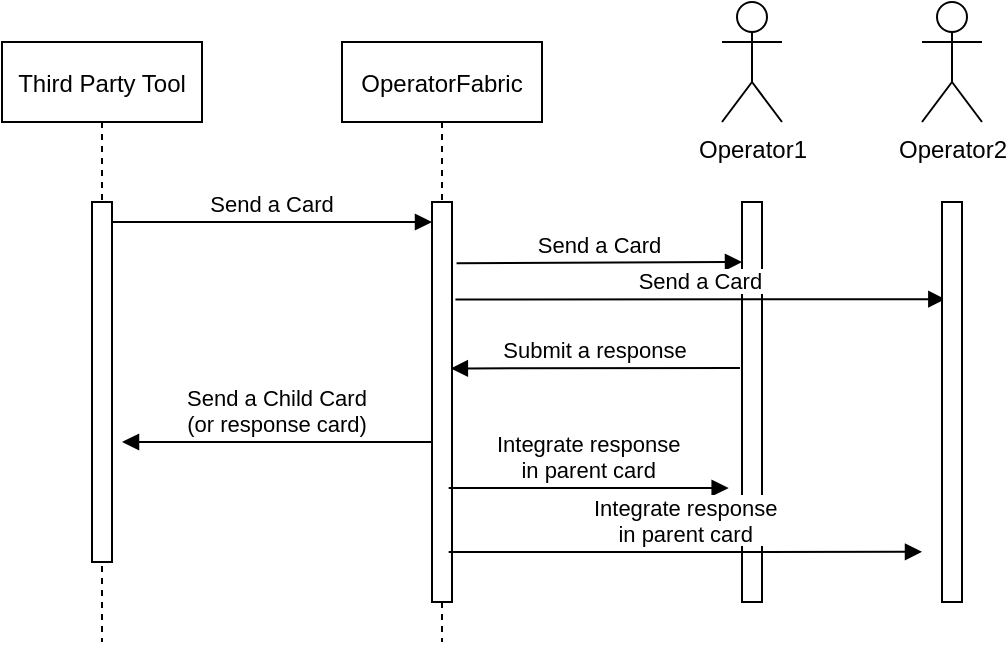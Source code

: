 <mxfile version="13.3.9" type="device"><diagram id="kgpKYQtTHZ0yAKxKKP6v" name="Page-1"><mxGraphModel dx="1185" dy="639" grid="1" gridSize="10" guides="1" tooltips="1" connect="1" arrows="1" fold="1" page="1" pageScale="1" pageWidth="850" pageHeight="1100" math="0" shadow="0"><root><mxCell id="0"/><mxCell id="1" parent="0"/><mxCell id="3nuBFxr9cyL0pnOWT2aG-1" value="Third Party Tool" style="shape=umlLifeline;perimeter=lifelinePerimeter;container=1;collapsible=0;recursiveResize=0;rounded=0;shadow=0;strokeWidth=1;" parent="1" vertex="1"><mxGeometry x="50" y="60" width="100" height="300" as="geometry"/></mxCell><mxCell id="3nuBFxr9cyL0pnOWT2aG-2" value="" style="points=[];perimeter=orthogonalPerimeter;rounded=0;shadow=0;strokeWidth=1;" parent="3nuBFxr9cyL0pnOWT2aG-1" vertex="1"><mxGeometry x="45" y="80" width="10" height="180" as="geometry"/></mxCell><mxCell id="3nuBFxr9cyL0pnOWT2aG-5" value="OperatorFabric" style="shape=umlLifeline;perimeter=lifelinePerimeter;container=1;collapsible=0;recursiveResize=0;rounded=0;shadow=0;strokeWidth=1;size=40;" parent="1" vertex="1"><mxGeometry x="220" y="60" width="100" height="300" as="geometry"/></mxCell><mxCell id="3nuBFxr9cyL0pnOWT2aG-6" value="" style="points=[];perimeter=orthogonalPerimeter;rounded=0;shadow=0;strokeWidth=1;" parent="3nuBFxr9cyL0pnOWT2aG-5" vertex="1"><mxGeometry x="45" y="80" width="10" height="200" as="geometry"/></mxCell><mxCell id="3nuBFxr9cyL0pnOWT2aG-8" value="Send a Card " style="verticalAlign=bottom;endArrow=block;entryX=0;entryY=0;shadow=0;strokeWidth=1;" parent="1" edge="1"><mxGeometry relative="1" as="geometry"><mxPoint x="105" y="150.0" as="sourcePoint"/><mxPoint x="265" y="150.0" as="targetPoint"/></mxGeometry></mxCell><mxCell id="eR4C8LqUJkvSSUsO-nsL-3" value="Operator1" style="shape=umlActor;verticalLabelPosition=bottom;verticalAlign=top;html=1;outlineConnect=0;" vertex="1" parent="1"><mxGeometry x="410" y="40" width="30" height="60" as="geometry"/></mxCell><mxCell id="eR4C8LqUJkvSSUsO-nsL-9" value="Send a Card " style="verticalAlign=bottom;endArrow=block;shadow=0;strokeWidth=1;exitX=1.229;exitY=0.153;exitDx=0;exitDy=0;exitPerimeter=0;" edge="1" parent="1" source="3nuBFxr9cyL0pnOWT2aG-6"><mxGeometry relative="1" as="geometry"><mxPoint x="280" y="170.0" as="sourcePoint"/><mxPoint x="420" y="170" as="targetPoint"/></mxGeometry></mxCell><mxCell id="eR4C8LqUJkvSSUsO-nsL-11" value="" style="points=[];perimeter=orthogonalPerimeter;rounded=0;shadow=0;strokeWidth=1;" vertex="1" parent="1"><mxGeometry x="420" y="140" width="10" height="200" as="geometry"/></mxCell><mxCell id="eR4C8LqUJkvSSUsO-nsL-12" value="Send a Card " style="verticalAlign=bottom;endArrow=block;shadow=0;strokeWidth=1;entryX=0.167;entryY=0.243;entryDx=0;entryDy=0;entryPerimeter=0;exitX=1.171;exitY=0.244;exitDx=0;exitDy=0;exitPerimeter=0;" edge="1" parent="1" source="3nuBFxr9cyL0pnOWT2aG-6" target="eR4C8LqUJkvSSUsO-nsL-18"><mxGeometry relative="1" as="geometry"><mxPoint x="280" y="187" as="sourcePoint"/><mxPoint x="600" y="184.08" as="targetPoint"/></mxGeometry></mxCell><mxCell id="eR4C8LqUJkvSSUsO-nsL-13" value="Submit a response" style="verticalAlign=bottom;endArrow=block;shadow=0;strokeWidth=1;entryX=0.943;entryY=0.416;entryDx=0;entryDy=0;entryPerimeter=0;" edge="1" parent="1" target="3nuBFxr9cyL0pnOWT2aG-6"><mxGeometry relative="1" as="geometry"><mxPoint x="419" y="223" as="sourcePoint"/><mxPoint x="280" y="220" as="targetPoint"/></mxGeometry></mxCell><mxCell id="eR4C8LqUJkvSSUsO-nsL-16" value="Send a Child Card &#xA;(or response card)" style="verticalAlign=bottom;endArrow=block;shadow=0;strokeWidth=1;" edge="1" parent="1"><mxGeometry relative="1" as="geometry"><mxPoint x="265" y="260" as="sourcePoint"/><mxPoint x="110" y="260" as="targetPoint"/></mxGeometry></mxCell><mxCell id="eR4C8LqUJkvSSUsO-nsL-17" value="Operator2" style="shape=umlActor;verticalLabelPosition=bottom;verticalAlign=top;html=1;outlineConnect=0;" vertex="1" parent="1"><mxGeometry x="510" y="40" width="30" height="60" as="geometry"/></mxCell><mxCell id="eR4C8LqUJkvSSUsO-nsL-18" value="" style="points=[];perimeter=orthogonalPerimeter;rounded=0;shadow=0;strokeWidth=1;" vertex="1" parent="1"><mxGeometry x="520" y="140" width="10" height="200" as="geometry"/></mxCell><mxCell id="eR4C8LqUJkvSSUsO-nsL-22" value="Integrate response &#xA;in parent card " style="verticalAlign=bottom;endArrow=block;shadow=0;strokeWidth=1;" edge="1" parent="1"><mxGeometry relative="1" as="geometry"><mxPoint x="273.33" y="283.0" as="sourcePoint"/><mxPoint x="413.33" y="283" as="targetPoint"/></mxGeometry></mxCell><mxCell id="eR4C8LqUJkvSSUsO-nsL-23" value="Integrate response &#xA;in parent card " style="verticalAlign=bottom;endArrow=block;shadow=0;strokeWidth=1;entryX=-0.333;entryY=0.204;entryDx=0;entryDy=0;entryPerimeter=0;" edge="1" parent="1"><mxGeometry relative="1" as="geometry"><mxPoint x="273.33" y="315" as="sourcePoint"/><mxPoint x="510.0" y="314.92" as="targetPoint"/></mxGeometry></mxCell></root></mxGraphModel></diagram></mxfile>
